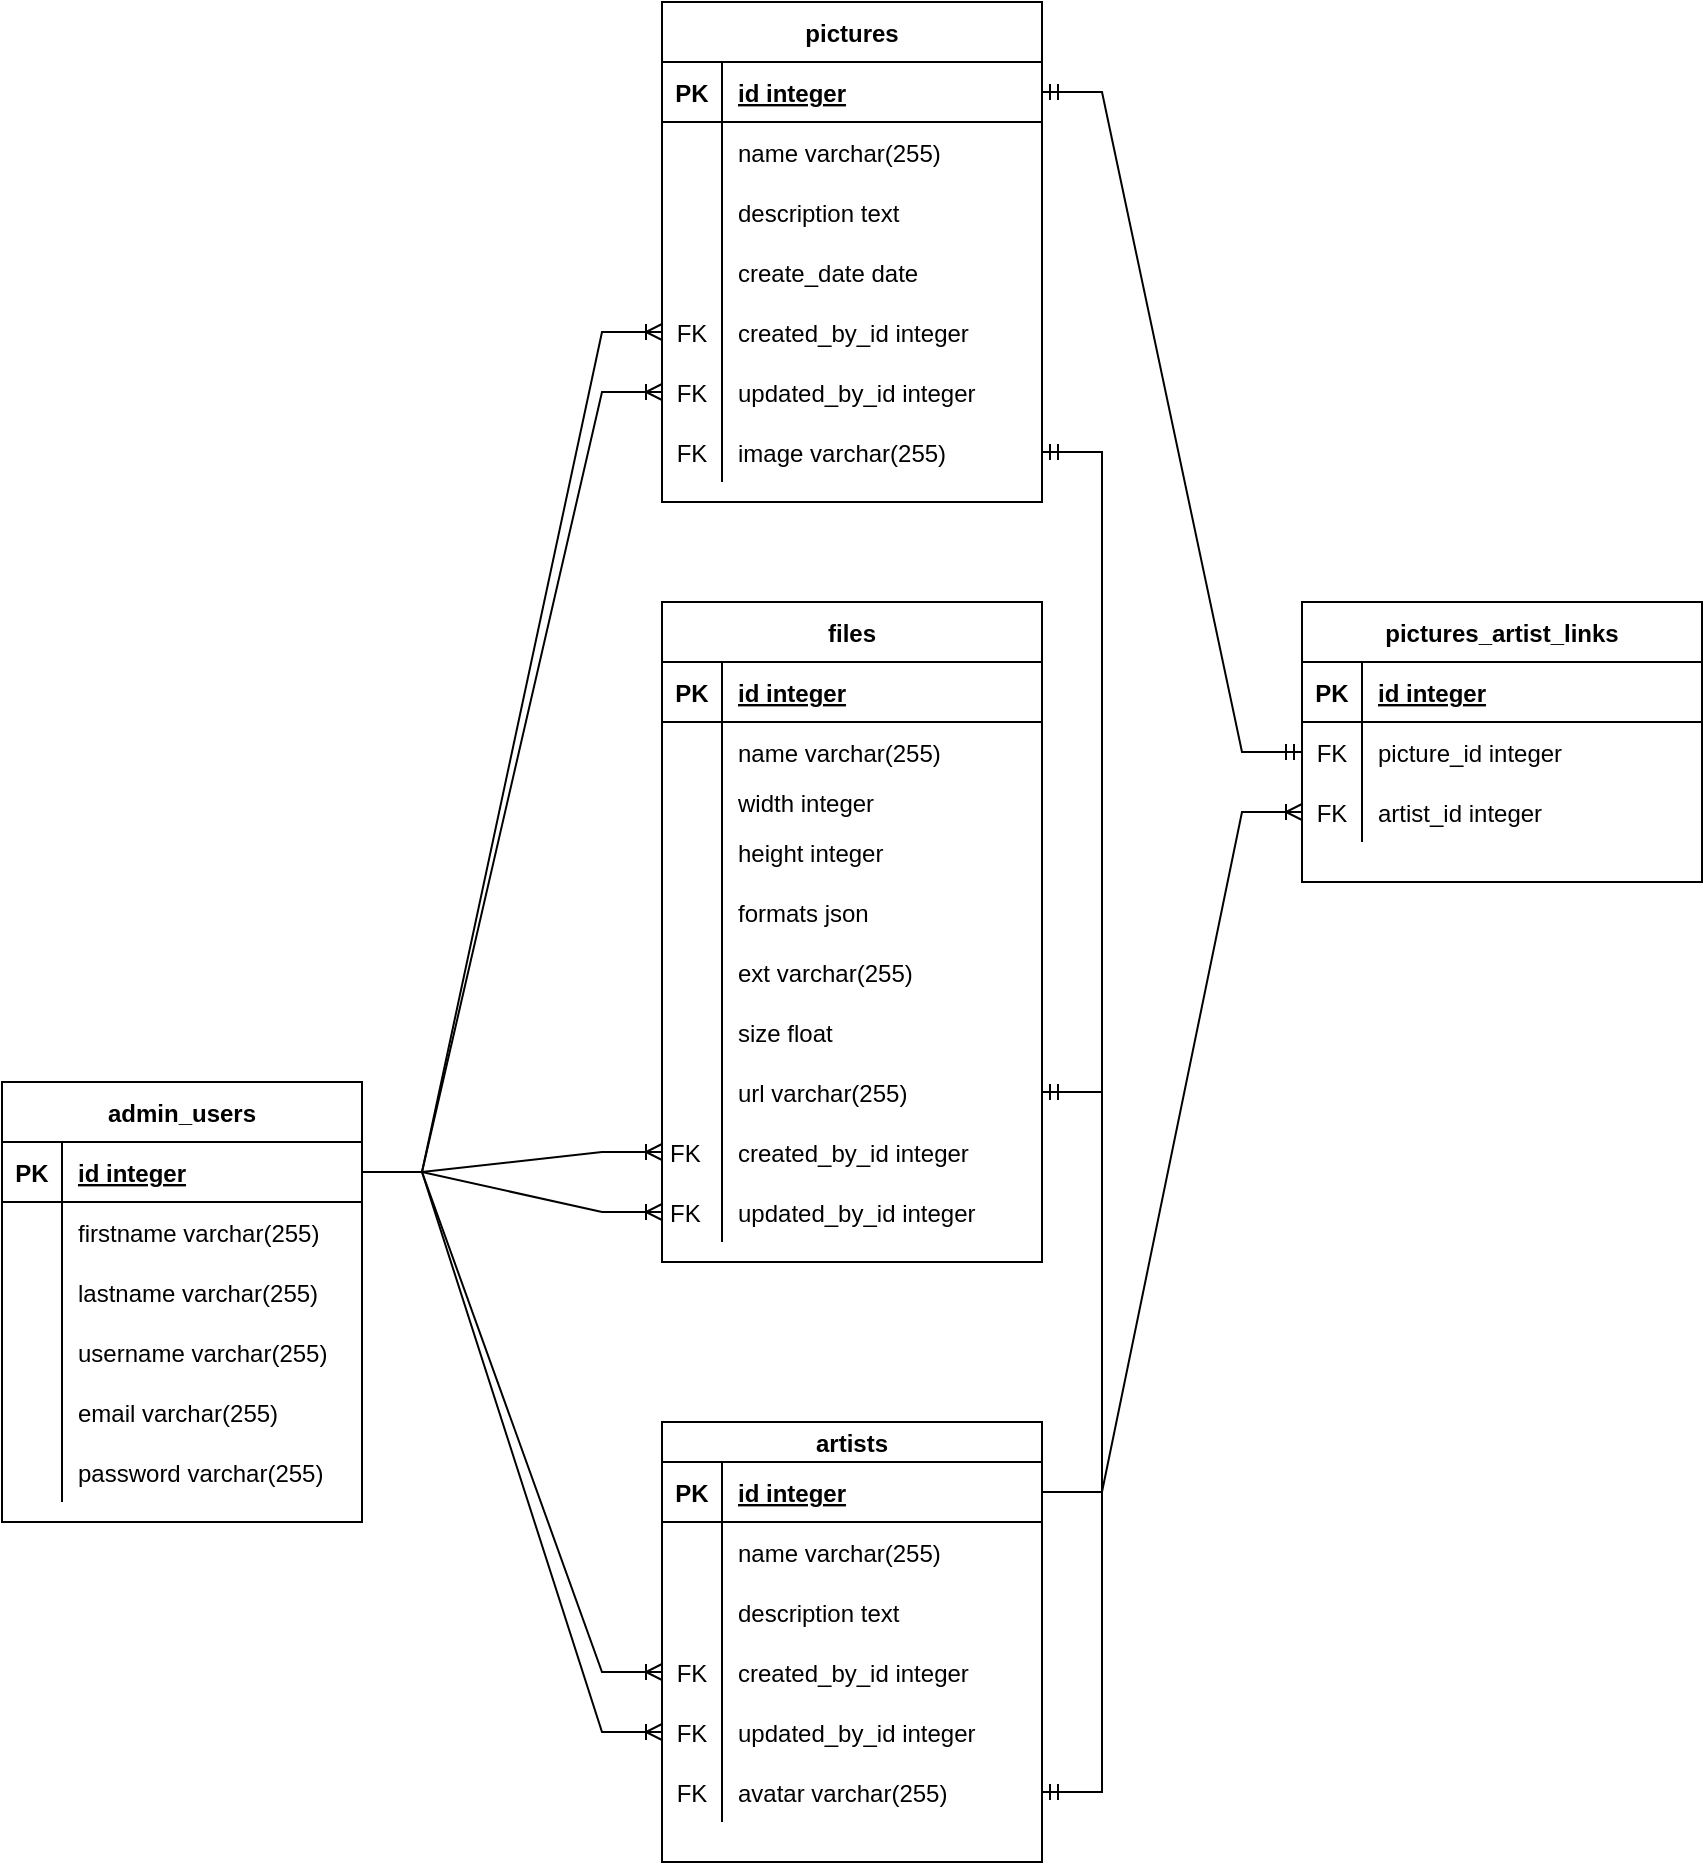 <mxfile version="20.8.3" type="device"><diagram id="R2lEEEUBdFMjLlhIrx00" name="Page-1"><mxGraphModel dx="1809" dy="1874" grid="1" gridSize="10" guides="1" tooltips="1" connect="1" arrows="1" fold="1" page="1" pageScale="1" pageWidth="850" pageHeight="1100" math="0" shadow="0" extFonts="Permanent Marker^https://fonts.googleapis.com/css?family=Permanent+Marker"><root><mxCell id="0"/><mxCell id="1" parent="0"/><mxCell id="C-vyLk0tnHw3VtMMgP7b-2" value="artists" style="shape=table;startSize=20;container=1;collapsible=1;childLayout=tableLayout;fixedRows=1;rowLines=0;fontStyle=1;align=center;resizeLast=1;" parent="1" vertex="1"><mxGeometry x="470" y="440" width="190" height="220" as="geometry"/></mxCell><mxCell id="C-vyLk0tnHw3VtMMgP7b-3" value="" style="shape=partialRectangle;collapsible=0;dropTarget=0;pointerEvents=0;fillColor=none;points=[[0,0.5],[1,0.5]];portConstraint=eastwest;top=0;left=0;right=0;bottom=1;" parent="C-vyLk0tnHw3VtMMgP7b-2" vertex="1"><mxGeometry y="20" width="190" height="30" as="geometry"/></mxCell><mxCell id="C-vyLk0tnHw3VtMMgP7b-4" value="PK" style="shape=partialRectangle;overflow=hidden;connectable=0;fillColor=none;top=0;left=0;bottom=0;right=0;fontStyle=1;" parent="C-vyLk0tnHw3VtMMgP7b-3" vertex="1"><mxGeometry width="30" height="30" as="geometry"><mxRectangle width="30" height="30" as="alternateBounds"/></mxGeometry></mxCell><mxCell id="C-vyLk0tnHw3VtMMgP7b-5" value="id integer" style="shape=partialRectangle;overflow=hidden;connectable=0;fillColor=none;top=0;left=0;bottom=0;right=0;align=left;spacingLeft=6;fontStyle=5;" parent="C-vyLk0tnHw3VtMMgP7b-3" vertex="1"><mxGeometry x="30" width="160" height="30" as="geometry"><mxRectangle width="160" height="30" as="alternateBounds"/></mxGeometry></mxCell><mxCell id="C-vyLk0tnHw3VtMMgP7b-6" value="" style="shape=partialRectangle;collapsible=0;dropTarget=0;pointerEvents=0;fillColor=none;points=[[0,0.5],[1,0.5]];portConstraint=eastwest;top=0;left=0;right=0;bottom=0;" parent="C-vyLk0tnHw3VtMMgP7b-2" vertex="1"><mxGeometry y="50" width="190" height="30" as="geometry"/></mxCell><mxCell id="C-vyLk0tnHw3VtMMgP7b-7" value="" style="shape=partialRectangle;overflow=hidden;connectable=0;fillColor=none;top=0;left=0;bottom=0;right=0;" parent="C-vyLk0tnHw3VtMMgP7b-6" vertex="1"><mxGeometry width="30" height="30" as="geometry"><mxRectangle width="30" height="30" as="alternateBounds"/></mxGeometry></mxCell><mxCell id="C-vyLk0tnHw3VtMMgP7b-8" value="name varchar(255)" style="shape=partialRectangle;overflow=hidden;connectable=0;fillColor=none;top=0;left=0;bottom=0;right=0;align=left;spacingLeft=6;" parent="C-vyLk0tnHw3VtMMgP7b-6" vertex="1"><mxGeometry x="30" width="160" height="30" as="geometry"><mxRectangle width="160" height="30" as="alternateBounds"/></mxGeometry></mxCell><mxCell id="C-vyLk0tnHw3VtMMgP7b-9" value="" style="shape=partialRectangle;collapsible=0;dropTarget=0;pointerEvents=0;fillColor=none;points=[[0,0.5],[1,0.5]];portConstraint=eastwest;top=0;left=0;right=0;bottom=0;" parent="C-vyLk0tnHw3VtMMgP7b-2" vertex="1"><mxGeometry y="80" width="190" height="30" as="geometry"/></mxCell><mxCell id="C-vyLk0tnHw3VtMMgP7b-10" value="" style="shape=partialRectangle;overflow=hidden;connectable=0;fillColor=none;top=0;left=0;bottom=0;right=0;" parent="C-vyLk0tnHw3VtMMgP7b-9" vertex="1"><mxGeometry width="30" height="30" as="geometry"><mxRectangle width="30" height="30" as="alternateBounds"/></mxGeometry></mxCell><mxCell id="C-vyLk0tnHw3VtMMgP7b-11" value="description text" style="shape=partialRectangle;overflow=hidden;connectable=0;fillColor=none;top=0;left=0;bottom=0;right=0;align=left;spacingLeft=6;" parent="C-vyLk0tnHw3VtMMgP7b-9" vertex="1"><mxGeometry x="30" width="160" height="30" as="geometry"><mxRectangle width="160" height="30" as="alternateBounds"/></mxGeometry></mxCell><mxCell id="ZcIMzE39GXhll32AkSRo-16" value="" style="shape=partialRectangle;collapsible=0;dropTarget=0;pointerEvents=0;fillColor=none;points=[[0,0.5],[1,0.5]];portConstraint=eastwest;top=0;left=0;right=0;bottom=0;" parent="C-vyLk0tnHw3VtMMgP7b-2" vertex="1"><mxGeometry y="110" width="190" height="30" as="geometry"/></mxCell><mxCell id="ZcIMzE39GXhll32AkSRo-17" value="FK" style="shape=partialRectangle;overflow=hidden;connectable=0;fillColor=none;top=0;left=0;bottom=0;right=0;" parent="ZcIMzE39GXhll32AkSRo-16" vertex="1"><mxGeometry width="30" height="30" as="geometry"><mxRectangle width="30" height="30" as="alternateBounds"/></mxGeometry></mxCell><mxCell id="ZcIMzE39GXhll32AkSRo-18" value="created_by_id integer" style="shape=partialRectangle;overflow=hidden;connectable=0;fillColor=none;top=0;left=0;bottom=0;right=0;align=left;spacingLeft=6;" parent="ZcIMzE39GXhll32AkSRo-16" vertex="1"><mxGeometry x="30" width="160" height="30" as="geometry"><mxRectangle width="160" height="30" as="alternateBounds"/></mxGeometry></mxCell><mxCell id="ZcIMzE39GXhll32AkSRo-19" value="" style="shape=partialRectangle;collapsible=0;dropTarget=0;pointerEvents=0;fillColor=none;points=[[0,0.5],[1,0.5]];portConstraint=eastwest;top=0;left=0;right=0;bottom=0;" parent="C-vyLk0tnHw3VtMMgP7b-2" vertex="1"><mxGeometry y="140" width="190" height="30" as="geometry"/></mxCell><mxCell id="ZcIMzE39GXhll32AkSRo-20" value="FK" style="shape=partialRectangle;overflow=hidden;connectable=0;fillColor=none;top=0;left=0;bottom=0;right=0;" parent="ZcIMzE39GXhll32AkSRo-19" vertex="1"><mxGeometry width="30" height="30" as="geometry"><mxRectangle width="30" height="30" as="alternateBounds"/></mxGeometry></mxCell><mxCell id="ZcIMzE39GXhll32AkSRo-21" value="updated_by_id integer" style="shape=partialRectangle;overflow=hidden;connectable=0;fillColor=none;top=0;left=0;bottom=0;right=0;align=left;spacingLeft=6;" parent="ZcIMzE39GXhll32AkSRo-19" vertex="1"><mxGeometry x="30" width="160" height="30" as="geometry"><mxRectangle width="160" height="30" as="alternateBounds"/></mxGeometry></mxCell><mxCell id="ZcIMzE39GXhll32AkSRo-115" value="" style="shape=partialRectangle;collapsible=0;dropTarget=0;pointerEvents=0;fillColor=none;points=[[0,0.5],[1,0.5]];portConstraint=eastwest;top=0;left=0;right=0;bottom=0;" parent="C-vyLk0tnHw3VtMMgP7b-2" vertex="1"><mxGeometry y="170" width="190" height="30" as="geometry"/></mxCell><mxCell id="ZcIMzE39GXhll32AkSRo-116" value="FK" style="shape=partialRectangle;overflow=hidden;connectable=0;fillColor=none;top=0;left=0;bottom=0;right=0;" parent="ZcIMzE39GXhll32AkSRo-115" vertex="1"><mxGeometry width="30" height="30" as="geometry"><mxRectangle width="30" height="30" as="alternateBounds"/></mxGeometry></mxCell><mxCell id="ZcIMzE39GXhll32AkSRo-117" value="avatar varchar(255)" style="shape=partialRectangle;overflow=hidden;connectable=0;fillColor=none;top=0;left=0;bottom=0;right=0;align=left;spacingLeft=6;" parent="ZcIMzE39GXhll32AkSRo-115" vertex="1"><mxGeometry x="30" width="160" height="30" as="geometry"><mxRectangle width="160" height="30" as="alternateBounds"/></mxGeometry></mxCell><mxCell id="C-vyLk0tnHw3VtMMgP7b-23" value="admin_users" style="shape=table;startSize=30;container=1;collapsible=1;childLayout=tableLayout;fixedRows=1;rowLines=0;fontStyle=1;align=center;resizeLast=1;" parent="1" vertex="1"><mxGeometry x="140" y="270" width="180" height="220" as="geometry"/></mxCell><mxCell id="C-vyLk0tnHw3VtMMgP7b-24" value="" style="shape=partialRectangle;collapsible=0;dropTarget=0;pointerEvents=0;fillColor=none;points=[[0,0.5],[1,0.5]];portConstraint=eastwest;top=0;left=0;right=0;bottom=1;" parent="C-vyLk0tnHw3VtMMgP7b-23" vertex="1"><mxGeometry y="30" width="180" height="30" as="geometry"/></mxCell><mxCell id="C-vyLk0tnHw3VtMMgP7b-25" value="PK" style="shape=partialRectangle;overflow=hidden;connectable=0;fillColor=none;top=0;left=0;bottom=0;right=0;fontStyle=1;" parent="C-vyLk0tnHw3VtMMgP7b-24" vertex="1"><mxGeometry width="30" height="30" as="geometry"><mxRectangle width="30" height="30" as="alternateBounds"/></mxGeometry></mxCell><mxCell id="C-vyLk0tnHw3VtMMgP7b-26" value="id integer" style="shape=partialRectangle;overflow=hidden;connectable=0;fillColor=none;top=0;left=0;bottom=0;right=0;align=left;spacingLeft=6;fontStyle=5;" parent="C-vyLk0tnHw3VtMMgP7b-24" vertex="1"><mxGeometry x="30" width="150" height="30" as="geometry"><mxRectangle width="150" height="30" as="alternateBounds"/></mxGeometry></mxCell><mxCell id="C-vyLk0tnHw3VtMMgP7b-27" value="" style="shape=partialRectangle;collapsible=0;dropTarget=0;pointerEvents=0;fillColor=none;points=[[0,0.5],[1,0.5]];portConstraint=eastwest;top=0;left=0;right=0;bottom=0;" parent="C-vyLk0tnHw3VtMMgP7b-23" vertex="1"><mxGeometry y="60" width="180" height="30" as="geometry"/></mxCell><mxCell id="C-vyLk0tnHw3VtMMgP7b-28" value="" style="shape=partialRectangle;overflow=hidden;connectable=0;fillColor=none;top=0;left=0;bottom=0;right=0;" parent="C-vyLk0tnHw3VtMMgP7b-27" vertex="1"><mxGeometry width="30" height="30" as="geometry"><mxRectangle width="30" height="30" as="alternateBounds"/></mxGeometry></mxCell><mxCell id="C-vyLk0tnHw3VtMMgP7b-29" value="firstname varchar(255)" style="shape=partialRectangle;overflow=hidden;connectable=0;fillColor=none;top=0;left=0;bottom=0;right=0;align=left;spacingLeft=6;" parent="C-vyLk0tnHw3VtMMgP7b-27" vertex="1"><mxGeometry x="30" width="150" height="30" as="geometry"><mxRectangle width="150" height="30" as="alternateBounds"/></mxGeometry></mxCell><mxCell id="ZcIMzE39GXhll32AkSRo-1" value="" style="shape=partialRectangle;collapsible=0;dropTarget=0;pointerEvents=0;fillColor=none;points=[[0,0.5],[1,0.5]];portConstraint=eastwest;top=0;left=0;right=0;bottom=0;" parent="C-vyLk0tnHw3VtMMgP7b-23" vertex="1"><mxGeometry y="90" width="180" height="30" as="geometry"/></mxCell><mxCell id="ZcIMzE39GXhll32AkSRo-2" value="" style="shape=partialRectangle;overflow=hidden;connectable=0;fillColor=none;top=0;left=0;bottom=0;right=0;" parent="ZcIMzE39GXhll32AkSRo-1" vertex="1"><mxGeometry width="30" height="30" as="geometry"><mxRectangle width="30" height="30" as="alternateBounds"/></mxGeometry></mxCell><mxCell id="ZcIMzE39GXhll32AkSRo-3" value="lastname varchar(255)" style="shape=partialRectangle;overflow=hidden;connectable=0;fillColor=none;top=0;left=0;bottom=0;right=0;align=left;spacingLeft=6;" parent="ZcIMzE39GXhll32AkSRo-1" vertex="1"><mxGeometry x="30" width="150" height="30" as="geometry"><mxRectangle width="150" height="30" as="alternateBounds"/></mxGeometry></mxCell><mxCell id="ZcIMzE39GXhll32AkSRo-4" value="" style="shape=partialRectangle;collapsible=0;dropTarget=0;pointerEvents=0;fillColor=none;points=[[0,0.5],[1,0.5]];portConstraint=eastwest;top=0;left=0;right=0;bottom=0;" parent="C-vyLk0tnHw3VtMMgP7b-23" vertex="1"><mxGeometry y="120" width="180" height="30" as="geometry"/></mxCell><mxCell id="ZcIMzE39GXhll32AkSRo-5" value="" style="shape=partialRectangle;overflow=hidden;connectable=0;fillColor=none;top=0;left=0;bottom=0;right=0;" parent="ZcIMzE39GXhll32AkSRo-4" vertex="1"><mxGeometry width="30" height="30" as="geometry"><mxRectangle width="30" height="30" as="alternateBounds"/></mxGeometry></mxCell><mxCell id="ZcIMzE39GXhll32AkSRo-6" value="username varchar(255)" style="shape=partialRectangle;overflow=hidden;connectable=0;fillColor=none;top=0;left=0;bottom=0;right=0;align=left;spacingLeft=6;" parent="ZcIMzE39GXhll32AkSRo-4" vertex="1"><mxGeometry x="30" width="150" height="30" as="geometry"><mxRectangle width="150" height="30" as="alternateBounds"/></mxGeometry></mxCell><mxCell id="ZcIMzE39GXhll32AkSRo-7" value="" style="shape=partialRectangle;collapsible=0;dropTarget=0;pointerEvents=0;fillColor=none;points=[[0,0.5],[1,0.5]];portConstraint=eastwest;top=0;left=0;right=0;bottom=0;" parent="C-vyLk0tnHw3VtMMgP7b-23" vertex="1"><mxGeometry y="150" width="180" height="30" as="geometry"/></mxCell><mxCell id="ZcIMzE39GXhll32AkSRo-8" value="" style="shape=partialRectangle;overflow=hidden;connectable=0;fillColor=none;top=0;left=0;bottom=0;right=0;" parent="ZcIMzE39GXhll32AkSRo-7" vertex="1"><mxGeometry width="30" height="30" as="geometry"><mxRectangle width="30" height="30" as="alternateBounds"/></mxGeometry></mxCell><mxCell id="ZcIMzE39GXhll32AkSRo-9" value="email varchar(255)" style="shape=partialRectangle;overflow=hidden;connectable=0;fillColor=none;top=0;left=0;bottom=0;right=0;align=left;spacingLeft=6;" parent="ZcIMzE39GXhll32AkSRo-7" vertex="1"><mxGeometry x="30" width="150" height="30" as="geometry"><mxRectangle width="150" height="30" as="alternateBounds"/></mxGeometry></mxCell><mxCell id="ZcIMzE39GXhll32AkSRo-10" value="" style="shape=partialRectangle;collapsible=0;dropTarget=0;pointerEvents=0;fillColor=none;points=[[0,0.5],[1,0.5]];portConstraint=eastwest;top=0;left=0;right=0;bottom=0;" parent="C-vyLk0tnHw3VtMMgP7b-23" vertex="1"><mxGeometry y="180" width="180" height="30" as="geometry"/></mxCell><mxCell id="ZcIMzE39GXhll32AkSRo-11" value="" style="shape=partialRectangle;overflow=hidden;connectable=0;fillColor=none;top=0;left=0;bottom=0;right=0;" parent="ZcIMzE39GXhll32AkSRo-10" vertex="1"><mxGeometry width="30" height="30" as="geometry"><mxRectangle width="30" height="30" as="alternateBounds"/></mxGeometry></mxCell><mxCell id="ZcIMzE39GXhll32AkSRo-12" value="password varchar(255)" style="shape=partialRectangle;overflow=hidden;connectable=0;fillColor=none;top=0;left=0;bottom=0;right=0;align=left;spacingLeft=6;" parent="ZcIMzE39GXhll32AkSRo-10" vertex="1"><mxGeometry x="30" width="150" height="30" as="geometry"><mxRectangle width="150" height="30" as="alternateBounds"/></mxGeometry></mxCell><mxCell id="ZcIMzE39GXhll32AkSRo-22" value="pictures" style="shape=table;startSize=30;container=1;collapsible=1;childLayout=tableLayout;fixedRows=1;rowLines=0;fontStyle=1;align=center;resizeLast=1;" parent="1" vertex="1"><mxGeometry x="470" y="-270" width="190" height="250" as="geometry"/></mxCell><mxCell id="ZcIMzE39GXhll32AkSRo-23" value="" style="shape=partialRectangle;collapsible=0;dropTarget=0;pointerEvents=0;fillColor=none;points=[[0,0.5],[1,0.5]];portConstraint=eastwest;top=0;left=0;right=0;bottom=1;" parent="ZcIMzE39GXhll32AkSRo-22" vertex="1"><mxGeometry y="30" width="190" height="30" as="geometry"/></mxCell><mxCell id="ZcIMzE39GXhll32AkSRo-24" value="PK" style="shape=partialRectangle;overflow=hidden;connectable=0;fillColor=none;top=0;left=0;bottom=0;right=0;fontStyle=1;" parent="ZcIMzE39GXhll32AkSRo-23" vertex="1"><mxGeometry width="30" height="30" as="geometry"><mxRectangle width="30" height="30" as="alternateBounds"/></mxGeometry></mxCell><mxCell id="ZcIMzE39GXhll32AkSRo-25" value="id integer" style="shape=partialRectangle;overflow=hidden;connectable=0;fillColor=none;top=0;left=0;bottom=0;right=0;align=left;spacingLeft=6;fontStyle=5;" parent="ZcIMzE39GXhll32AkSRo-23" vertex="1"><mxGeometry x="30" width="160" height="30" as="geometry"><mxRectangle width="160" height="30" as="alternateBounds"/></mxGeometry></mxCell><mxCell id="ZcIMzE39GXhll32AkSRo-26" value="" style="shape=partialRectangle;collapsible=0;dropTarget=0;pointerEvents=0;fillColor=none;points=[[0,0.5],[1,0.5]];portConstraint=eastwest;top=0;left=0;right=0;bottom=0;" parent="ZcIMzE39GXhll32AkSRo-22" vertex="1"><mxGeometry y="60" width="190" height="30" as="geometry"/></mxCell><mxCell id="ZcIMzE39GXhll32AkSRo-27" value="" style="shape=partialRectangle;overflow=hidden;connectable=0;fillColor=none;top=0;left=0;bottom=0;right=0;" parent="ZcIMzE39GXhll32AkSRo-26" vertex="1"><mxGeometry width="30" height="30" as="geometry"><mxRectangle width="30" height="30" as="alternateBounds"/></mxGeometry></mxCell><mxCell id="ZcIMzE39GXhll32AkSRo-28" value="name varchar(255)" style="shape=partialRectangle;overflow=hidden;connectable=0;fillColor=none;top=0;left=0;bottom=0;right=0;align=left;spacingLeft=6;" parent="ZcIMzE39GXhll32AkSRo-26" vertex="1"><mxGeometry x="30" width="160" height="30" as="geometry"><mxRectangle width="160" height="30" as="alternateBounds"/></mxGeometry></mxCell><mxCell id="ZcIMzE39GXhll32AkSRo-29" value="" style="shape=partialRectangle;collapsible=0;dropTarget=0;pointerEvents=0;fillColor=none;points=[[0,0.5],[1,0.5]];portConstraint=eastwest;top=0;left=0;right=0;bottom=0;" parent="ZcIMzE39GXhll32AkSRo-22" vertex="1"><mxGeometry y="90" width="190" height="30" as="geometry"/></mxCell><mxCell id="ZcIMzE39GXhll32AkSRo-30" value="" style="shape=partialRectangle;overflow=hidden;connectable=0;fillColor=none;top=0;left=0;bottom=0;right=0;" parent="ZcIMzE39GXhll32AkSRo-29" vertex="1"><mxGeometry width="30" height="30" as="geometry"><mxRectangle width="30" height="30" as="alternateBounds"/></mxGeometry></mxCell><mxCell id="ZcIMzE39GXhll32AkSRo-31" value="description text" style="shape=partialRectangle;overflow=hidden;connectable=0;fillColor=none;top=0;left=0;bottom=0;right=0;align=left;spacingLeft=6;" parent="ZcIMzE39GXhll32AkSRo-29" vertex="1"><mxGeometry x="30" width="160" height="30" as="geometry"><mxRectangle width="160" height="30" as="alternateBounds"/></mxGeometry></mxCell><mxCell id="ZcIMzE39GXhll32AkSRo-32" value="" style="shape=partialRectangle;collapsible=0;dropTarget=0;pointerEvents=0;fillColor=none;points=[[0,0.5],[1,0.5]];portConstraint=eastwest;top=0;left=0;right=0;bottom=0;" parent="ZcIMzE39GXhll32AkSRo-22" vertex="1"><mxGeometry y="120" width="190" height="30" as="geometry"/></mxCell><mxCell id="ZcIMzE39GXhll32AkSRo-33" value="" style="shape=partialRectangle;overflow=hidden;connectable=0;fillColor=none;top=0;left=0;bottom=0;right=0;" parent="ZcIMzE39GXhll32AkSRo-32" vertex="1"><mxGeometry width="30" height="30" as="geometry"><mxRectangle width="30" height="30" as="alternateBounds"/></mxGeometry></mxCell><mxCell id="ZcIMzE39GXhll32AkSRo-34" value="create_date date" style="shape=partialRectangle;overflow=hidden;connectable=0;fillColor=none;top=0;left=0;bottom=0;right=0;align=left;spacingLeft=6;" parent="ZcIMzE39GXhll32AkSRo-32" vertex="1"><mxGeometry x="30" width="160" height="30" as="geometry"><mxRectangle width="160" height="30" as="alternateBounds"/></mxGeometry></mxCell><mxCell id="ZcIMzE39GXhll32AkSRo-38" value="" style="shape=partialRectangle;collapsible=0;dropTarget=0;pointerEvents=0;fillColor=none;points=[[0,0.5],[1,0.5]];portConstraint=eastwest;top=0;left=0;right=0;bottom=0;" parent="ZcIMzE39GXhll32AkSRo-22" vertex="1"><mxGeometry y="150" width="190" height="30" as="geometry"/></mxCell><mxCell id="ZcIMzE39GXhll32AkSRo-39" value="FK" style="shape=partialRectangle;overflow=hidden;connectable=0;fillColor=none;top=0;left=0;bottom=0;right=0;" parent="ZcIMzE39GXhll32AkSRo-38" vertex="1"><mxGeometry width="30" height="30" as="geometry"><mxRectangle width="30" height="30" as="alternateBounds"/></mxGeometry></mxCell><mxCell id="ZcIMzE39GXhll32AkSRo-40" value="created_by_id integer" style="shape=partialRectangle;overflow=hidden;connectable=0;fillColor=none;top=0;left=0;bottom=0;right=0;align=left;spacingLeft=6;" parent="ZcIMzE39GXhll32AkSRo-38" vertex="1"><mxGeometry x="30" width="160" height="30" as="geometry"><mxRectangle width="160" height="30" as="alternateBounds"/></mxGeometry></mxCell><mxCell id="ZcIMzE39GXhll32AkSRo-35" value="" style="shape=partialRectangle;collapsible=0;dropTarget=0;pointerEvents=0;fillColor=none;points=[[0,0.5],[1,0.5]];portConstraint=eastwest;top=0;left=0;right=0;bottom=0;" parent="ZcIMzE39GXhll32AkSRo-22" vertex="1"><mxGeometry y="180" width="190" height="30" as="geometry"/></mxCell><mxCell id="ZcIMzE39GXhll32AkSRo-36" value="FK" style="shape=partialRectangle;overflow=hidden;connectable=0;fillColor=none;top=0;left=0;bottom=0;right=0;" parent="ZcIMzE39GXhll32AkSRo-35" vertex="1"><mxGeometry width="30" height="30" as="geometry"><mxRectangle width="30" height="30" as="alternateBounds"/></mxGeometry></mxCell><mxCell id="ZcIMzE39GXhll32AkSRo-37" value="updated_by_id integer" style="shape=partialRectangle;overflow=hidden;connectable=0;fillColor=none;top=0;left=0;bottom=0;right=0;align=left;spacingLeft=6;" parent="ZcIMzE39GXhll32AkSRo-35" vertex="1"><mxGeometry x="30" width="160" height="30" as="geometry"><mxRectangle width="160" height="30" as="alternateBounds"/></mxGeometry></mxCell><mxCell id="ZcIMzE39GXhll32AkSRo-118" value="" style="shape=partialRectangle;collapsible=0;dropTarget=0;pointerEvents=0;fillColor=none;points=[[0,0.5],[1,0.5]];portConstraint=eastwest;top=0;left=0;right=0;bottom=0;" parent="ZcIMzE39GXhll32AkSRo-22" vertex="1"><mxGeometry y="210" width="190" height="30" as="geometry"/></mxCell><mxCell id="ZcIMzE39GXhll32AkSRo-119" value="FK" style="shape=partialRectangle;overflow=hidden;connectable=0;fillColor=none;top=0;left=0;bottom=0;right=0;" parent="ZcIMzE39GXhll32AkSRo-118" vertex="1"><mxGeometry width="30" height="30" as="geometry"><mxRectangle width="30" height="30" as="alternateBounds"/></mxGeometry></mxCell><mxCell id="ZcIMzE39GXhll32AkSRo-120" value="image varchar(255)" style="shape=partialRectangle;overflow=hidden;connectable=0;fillColor=none;top=0;left=0;bottom=0;right=0;align=left;spacingLeft=6;" parent="ZcIMzE39GXhll32AkSRo-118" vertex="1"><mxGeometry x="30" width="160" height="30" as="geometry"><mxRectangle width="160" height="30" as="alternateBounds"/></mxGeometry></mxCell><mxCell id="ZcIMzE39GXhll32AkSRo-41" value="pictures_artist_links" style="shape=table;startSize=30;container=1;collapsible=1;childLayout=tableLayout;fixedRows=1;rowLines=0;fontStyle=1;align=center;resizeLast=1;" parent="1" vertex="1"><mxGeometry x="790" y="30" width="200" height="140" as="geometry"/></mxCell><mxCell id="ZcIMzE39GXhll32AkSRo-42" value="" style="shape=partialRectangle;collapsible=0;dropTarget=0;pointerEvents=0;fillColor=none;points=[[0,0.5],[1,0.5]];portConstraint=eastwest;top=0;left=0;right=0;bottom=1;" parent="ZcIMzE39GXhll32AkSRo-41" vertex="1"><mxGeometry y="30" width="200" height="30" as="geometry"/></mxCell><mxCell id="ZcIMzE39GXhll32AkSRo-43" value="PK" style="shape=partialRectangle;overflow=hidden;connectable=0;fillColor=none;top=0;left=0;bottom=0;right=0;fontStyle=1;" parent="ZcIMzE39GXhll32AkSRo-42" vertex="1"><mxGeometry width="30" height="30" as="geometry"><mxRectangle width="30" height="30" as="alternateBounds"/></mxGeometry></mxCell><mxCell id="ZcIMzE39GXhll32AkSRo-44" value="id integer" style="shape=partialRectangle;overflow=hidden;connectable=0;fillColor=none;top=0;left=0;bottom=0;right=0;align=left;spacingLeft=6;fontStyle=5;" parent="ZcIMzE39GXhll32AkSRo-42" vertex="1"><mxGeometry x="30" width="170" height="30" as="geometry"><mxRectangle width="170" height="30" as="alternateBounds"/></mxGeometry></mxCell><mxCell id="ZcIMzE39GXhll32AkSRo-45" value="" style="shape=partialRectangle;collapsible=0;dropTarget=0;pointerEvents=0;fillColor=none;points=[[0,0.5],[1,0.5]];portConstraint=eastwest;top=0;left=0;right=0;bottom=0;" parent="ZcIMzE39GXhll32AkSRo-41" vertex="1"><mxGeometry y="60" width="200" height="30" as="geometry"/></mxCell><mxCell id="ZcIMzE39GXhll32AkSRo-46" value="FK" style="shape=partialRectangle;overflow=hidden;connectable=0;fillColor=none;top=0;left=0;bottom=0;right=0;" parent="ZcIMzE39GXhll32AkSRo-45" vertex="1"><mxGeometry width="30" height="30" as="geometry"><mxRectangle width="30" height="30" as="alternateBounds"/></mxGeometry></mxCell><mxCell id="ZcIMzE39GXhll32AkSRo-47" value="picture_id integer" style="shape=partialRectangle;overflow=hidden;connectable=0;fillColor=none;top=0;left=0;bottom=0;right=0;align=left;spacingLeft=6;" parent="ZcIMzE39GXhll32AkSRo-45" vertex="1"><mxGeometry x="30" width="170" height="30" as="geometry"><mxRectangle width="170" height="30" as="alternateBounds"/></mxGeometry></mxCell><mxCell id="ZcIMzE39GXhll32AkSRo-48" value="" style="shape=partialRectangle;collapsible=0;dropTarget=0;pointerEvents=0;fillColor=none;points=[[0,0.5],[1,0.5]];portConstraint=eastwest;top=0;left=0;right=0;bottom=0;" parent="ZcIMzE39GXhll32AkSRo-41" vertex="1"><mxGeometry y="90" width="200" height="30" as="geometry"/></mxCell><mxCell id="ZcIMzE39GXhll32AkSRo-49" value="FK" style="shape=partialRectangle;overflow=hidden;connectable=0;fillColor=none;top=0;left=0;bottom=0;right=0;" parent="ZcIMzE39GXhll32AkSRo-48" vertex="1"><mxGeometry width="30" height="30" as="geometry"><mxRectangle width="30" height="30" as="alternateBounds"/></mxGeometry></mxCell><mxCell id="ZcIMzE39GXhll32AkSRo-50" value="artist_id integer" style="shape=partialRectangle;overflow=hidden;connectable=0;fillColor=none;top=0;left=0;bottom=0;right=0;align=left;spacingLeft=6;" parent="ZcIMzE39GXhll32AkSRo-48" vertex="1"><mxGeometry x="30" width="170" height="30" as="geometry"><mxRectangle width="170" height="30" as="alternateBounds"/></mxGeometry></mxCell><mxCell id="ZcIMzE39GXhll32AkSRo-64" value="" style="edgeStyle=entityRelationEdgeStyle;fontSize=12;html=1;endArrow=ERmandOne;startArrow=ERmandOne;rounded=0;entryX=0;entryY=0.5;entryDx=0;entryDy=0;exitX=1;exitY=0.5;exitDx=0;exitDy=0;" parent="1" source="ZcIMzE39GXhll32AkSRo-23" target="ZcIMzE39GXhll32AkSRo-45" edge="1"><mxGeometry width="100" height="100" relative="1" as="geometry"><mxPoint x="720" y="460" as="sourcePoint"/><mxPoint x="820" y="360" as="targetPoint"/></mxGeometry></mxCell><mxCell id="ZcIMzE39GXhll32AkSRo-72" value="files" style="shape=table;startSize=30;container=1;collapsible=1;childLayout=tableLayout;fixedRows=1;rowLines=0;fontStyle=1;align=center;resizeLast=1;" parent="1" vertex="1"><mxGeometry x="470" y="30" width="190" height="330" as="geometry"/></mxCell><mxCell id="ZcIMzE39GXhll32AkSRo-73" value="" style="shape=partialRectangle;collapsible=0;dropTarget=0;pointerEvents=0;fillColor=none;points=[[0,0.5],[1,0.5]];portConstraint=eastwest;top=0;left=0;right=0;bottom=1;" parent="ZcIMzE39GXhll32AkSRo-72" vertex="1"><mxGeometry y="30" width="190" height="30" as="geometry"/></mxCell><mxCell id="ZcIMzE39GXhll32AkSRo-74" value="PK" style="shape=partialRectangle;overflow=hidden;connectable=0;fillColor=none;top=0;left=0;bottom=0;right=0;fontStyle=1;" parent="ZcIMzE39GXhll32AkSRo-73" vertex="1"><mxGeometry width="30" height="30" as="geometry"><mxRectangle width="30" height="30" as="alternateBounds"/></mxGeometry></mxCell><mxCell id="ZcIMzE39GXhll32AkSRo-75" value="id integer" style="shape=partialRectangle;overflow=hidden;connectable=0;fillColor=none;top=0;left=0;bottom=0;right=0;align=left;spacingLeft=6;fontStyle=5;" parent="ZcIMzE39GXhll32AkSRo-73" vertex="1"><mxGeometry x="30" width="160" height="30" as="geometry"><mxRectangle width="160" height="30" as="alternateBounds"/></mxGeometry></mxCell><mxCell id="ZcIMzE39GXhll32AkSRo-76" value="" style="shape=partialRectangle;collapsible=0;dropTarget=0;pointerEvents=0;fillColor=none;points=[[0,0.5],[1,0.5]];portConstraint=eastwest;top=0;left=0;right=0;bottom=0;" parent="ZcIMzE39GXhll32AkSRo-72" vertex="1"><mxGeometry y="60" width="190" height="30" as="geometry"/></mxCell><mxCell id="ZcIMzE39GXhll32AkSRo-77" value="" style="shape=partialRectangle;overflow=hidden;connectable=0;fillColor=none;top=0;left=0;bottom=0;right=0;" parent="ZcIMzE39GXhll32AkSRo-76" vertex="1"><mxGeometry width="30" height="30" as="geometry"><mxRectangle width="30" height="30" as="alternateBounds"/></mxGeometry></mxCell><mxCell id="ZcIMzE39GXhll32AkSRo-78" value="name varchar(255)" style="shape=partialRectangle;overflow=hidden;connectable=0;fillColor=none;top=0;left=0;bottom=0;right=0;align=left;spacingLeft=6;" parent="ZcIMzE39GXhll32AkSRo-76" vertex="1"><mxGeometry x="30" width="160" height="30" as="geometry"><mxRectangle width="160" height="30" as="alternateBounds"/></mxGeometry></mxCell><mxCell id="ZcIMzE39GXhll32AkSRo-79" value="" style="shape=partialRectangle;collapsible=0;dropTarget=0;pointerEvents=0;fillColor=none;points=[[0,0.5],[1,0.5]];portConstraint=eastwest;top=0;left=0;right=0;bottom=0;" parent="ZcIMzE39GXhll32AkSRo-72" vertex="1"><mxGeometry y="90" width="190" height="20" as="geometry"/></mxCell><mxCell id="ZcIMzE39GXhll32AkSRo-80" value="" style="shape=partialRectangle;overflow=hidden;connectable=0;fillColor=none;top=0;left=0;bottom=0;right=0;" parent="ZcIMzE39GXhll32AkSRo-79" vertex="1"><mxGeometry width="30" height="20" as="geometry"><mxRectangle width="30" height="20" as="alternateBounds"/></mxGeometry></mxCell><mxCell id="ZcIMzE39GXhll32AkSRo-81" value="width integer" style="shape=partialRectangle;overflow=hidden;connectable=0;fillColor=none;top=0;left=0;bottom=0;right=0;align=left;spacingLeft=6;" parent="ZcIMzE39GXhll32AkSRo-79" vertex="1"><mxGeometry x="30" width="160" height="20" as="geometry"><mxRectangle width="160" height="20" as="alternateBounds"/></mxGeometry></mxCell><mxCell id="ZcIMzE39GXhll32AkSRo-82" value="" style="shape=partialRectangle;collapsible=0;dropTarget=0;pointerEvents=0;fillColor=none;points=[[0,0.5],[1,0.5]];portConstraint=eastwest;top=0;left=0;right=0;bottom=0;" parent="ZcIMzE39GXhll32AkSRo-72" vertex="1"><mxGeometry y="110" width="190" height="30" as="geometry"/></mxCell><mxCell id="ZcIMzE39GXhll32AkSRo-83" value="" style="shape=partialRectangle;overflow=hidden;connectable=0;fillColor=none;top=0;left=0;bottom=0;right=0;" parent="ZcIMzE39GXhll32AkSRo-82" vertex="1"><mxGeometry width="30" height="30" as="geometry"><mxRectangle width="30" height="30" as="alternateBounds"/></mxGeometry></mxCell><mxCell id="ZcIMzE39GXhll32AkSRo-84" value="height integer" style="shape=partialRectangle;overflow=hidden;connectable=0;fillColor=none;top=0;left=0;bottom=0;right=0;align=left;spacingLeft=6;" parent="ZcIMzE39GXhll32AkSRo-82" vertex="1"><mxGeometry x="30" width="160" height="30" as="geometry"><mxRectangle width="160" height="30" as="alternateBounds"/></mxGeometry></mxCell><mxCell id="ZcIMzE39GXhll32AkSRo-85" value="" style="shape=partialRectangle;collapsible=0;dropTarget=0;pointerEvents=0;fillColor=none;points=[[0,0.5],[1,0.5]];portConstraint=eastwest;top=0;left=0;right=0;bottom=0;" parent="ZcIMzE39GXhll32AkSRo-72" vertex="1"><mxGeometry y="140" width="190" height="30" as="geometry"/></mxCell><mxCell id="ZcIMzE39GXhll32AkSRo-86" value="" style="shape=partialRectangle;overflow=hidden;connectable=0;fillColor=none;top=0;left=0;bottom=0;right=0;" parent="ZcIMzE39GXhll32AkSRo-85" vertex="1"><mxGeometry width="30" height="30" as="geometry"><mxRectangle width="30" height="30" as="alternateBounds"/></mxGeometry></mxCell><mxCell id="ZcIMzE39GXhll32AkSRo-87" value="formats json" style="shape=partialRectangle;overflow=hidden;connectable=0;fillColor=none;top=0;left=0;bottom=0;right=0;align=left;spacingLeft=6;" parent="ZcIMzE39GXhll32AkSRo-85" vertex="1"><mxGeometry x="30" width="160" height="30" as="geometry"><mxRectangle width="160" height="30" as="alternateBounds"/></mxGeometry></mxCell><mxCell id="ZcIMzE39GXhll32AkSRo-88" value="" style="shape=partialRectangle;collapsible=0;dropTarget=0;pointerEvents=0;fillColor=none;points=[[0,0.5],[1,0.5]];portConstraint=eastwest;top=0;left=0;right=0;bottom=0;" parent="ZcIMzE39GXhll32AkSRo-72" vertex="1"><mxGeometry y="170" width="190" height="30" as="geometry"/></mxCell><mxCell id="ZcIMzE39GXhll32AkSRo-89" value="" style="shape=partialRectangle;overflow=hidden;connectable=0;fillColor=none;top=0;left=0;bottom=0;right=0;" parent="ZcIMzE39GXhll32AkSRo-88" vertex="1"><mxGeometry width="30" height="30" as="geometry"><mxRectangle width="30" height="30" as="alternateBounds"/></mxGeometry></mxCell><mxCell id="ZcIMzE39GXhll32AkSRo-90" value="ext varchar(255)" style="shape=partialRectangle;overflow=hidden;connectable=0;fillColor=none;top=0;left=0;bottom=0;right=0;align=left;spacingLeft=6;" parent="ZcIMzE39GXhll32AkSRo-88" vertex="1"><mxGeometry x="30" width="160" height="30" as="geometry"><mxRectangle width="160" height="30" as="alternateBounds"/></mxGeometry></mxCell><mxCell id="ZcIMzE39GXhll32AkSRo-91" value="" style="shape=partialRectangle;collapsible=0;dropTarget=0;pointerEvents=0;fillColor=none;points=[[0,0.5],[1,0.5]];portConstraint=eastwest;top=0;left=0;right=0;bottom=0;" parent="ZcIMzE39GXhll32AkSRo-72" vertex="1"><mxGeometry y="200" width="190" height="30" as="geometry"/></mxCell><mxCell id="ZcIMzE39GXhll32AkSRo-92" value="" style="shape=partialRectangle;overflow=hidden;connectable=0;fillColor=none;top=0;left=0;bottom=0;right=0;" parent="ZcIMzE39GXhll32AkSRo-91" vertex="1"><mxGeometry width="30" height="30" as="geometry"><mxRectangle width="30" height="30" as="alternateBounds"/></mxGeometry></mxCell><mxCell id="ZcIMzE39GXhll32AkSRo-93" value="size float" style="shape=partialRectangle;overflow=hidden;connectable=0;fillColor=none;top=0;left=0;bottom=0;right=0;align=left;spacingLeft=6;" parent="ZcIMzE39GXhll32AkSRo-91" vertex="1"><mxGeometry x="30" width="160" height="30" as="geometry"><mxRectangle width="160" height="30" as="alternateBounds"/></mxGeometry></mxCell><mxCell id="ZcIMzE39GXhll32AkSRo-94" value="" style="shape=partialRectangle;collapsible=0;dropTarget=0;pointerEvents=0;fillColor=none;points=[[0,0.5],[1,0.5]];portConstraint=eastwest;top=0;left=0;right=0;bottom=0;" parent="ZcIMzE39GXhll32AkSRo-72" vertex="1"><mxGeometry y="230" width="190" height="30" as="geometry"/></mxCell><mxCell id="ZcIMzE39GXhll32AkSRo-95" value="" style="shape=partialRectangle;overflow=hidden;connectable=0;fillColor=none;top=0;left=0;bottom=0;right=0;" parent="ZcIMzE39GXhll32AkSRo-94" vertex="1"><mxGeometry width="30" height="30" as="geometry"><mxRectangle width="30" height="30" as="alternateBounds"/></mxGeometry></mxCell><mxCell id="ZcIMzE39GXhll32AkSRo-96" value="url varchar(255)" style="shape=partialRectangle;overflow=hidden;connectable=0;fillColor=none;top=0;left=0;bottom=0;right=0;align=left;spacingLeft=6;" parent="ZcIMzE39GXhll32AkSRo-94" vertex="1"><mxGeometry x="30" width="160" height="30" as="geometry"><mxRectangle width="160" height="30" as="alternateBounds"/></mxGeometry></mxCell><mxCell id="ZcIMzE39GXhll32AkSRo-97" value="" style="shape=partialRectangle;collapsible=0;dropTarget=0;pointerEvents=0;fillColor=none;points=[[0,0.5],[1,0.5]];portConstraint=eastwest;top=0;left=0;right=0;bottom=0;" parent="ZcIMzE39GXhll32AkSRo-72" vertex="1"><mxGeometry y="260" width="190" height="30" as="geometry"/></mxCell><mxCell id="ZcIMzE39GXhll32AkSRo-98" value="FK  " style="shape=partialRectangle;overflow=hidden;connectable=0;fillColor=none;top=0;left=0;bottom=0;right=0;" parent="ZcIMzE39GXhll32AkSRo-97" vertex="1"><mxGeometry width="30" height="30" as="geometry"><mxRectangle width="30" height="30" as="alternateBounds"/></mxGeometry></mxCell><mxCell id="ZcIMzE39GXhll32AkSRo-99" value="created_by_id integer" style="shape=partialRectangle;overflow=hidden;connectable=0;fillColor=none;top=0;left=0;bottom=0;right=0;align=left;spacingLeft=6;" parent="ZcIMzE39GXhll32AkSRo-97" vertex="1"><mxGeometry x="30" width="160" height="30" as="geometry"><mxRectangle width="160" height="30" as="alternateBounds"/></mxGeometry></mxCell><mxCell id="ZcIMzE39GXhll32AkSRo-100" value="" style="shape=partialRectangle;collapsible=0;dropTarget=0;pointerEvents=0;fillColor=none;points=[[0,0.5],[1,0.5]];portConstraint=eastwest;top=0;left=0;right=0;bottom=0;" parent="ZcIMzE39GXhll32AkSRo-72" vertex="1"><mxGeometry y="290" width="190" height="30" as="geometry"/></mxCell><mxCell id="ZcIMzE39GXhll32AkSRo-101" value="FK  " style="shape=partialRectangle;overflow=hidden;connectable=0;fillColor=none;top=0;left=0;bottom=0;right=0;" parent="ZcIMzE39GXhll32AkSRo-100" vertex="1"><mxGeometry width="30" height="30" as="geometry"><mxRectangle width="30" height="30" as="alternateBounds"/></mxGeometry></mxCell><mxCell id="ZcIMzE39GXhll32AkSRo-102" value="updated_by_id integer" style="shape=partialRectangle;overflow=hidden;connectable=0;fillColor=none;top=0;left=0;bottom=0;right=0;align=left;spacingLeft=6;" parent="ZcIMzE39GXhll32AkSRo-100" vertex="1"><mxGeometry x="30" width="160" height="30" as="geometry"><mxRectangle width="160" height="30" as="alternateBounds"/></mxGeometry></mxCell><mxCell id="ZcIMzE39GXhll32AkSRo-106" value="" style="edgeStyle=entityRelationEdgeStyle;fontSize=12;html=1;endArrow=ERoneToMany;rounded=0;exitX=1;exitY=0.5;exitDx=0;exitDy=0;entryX=0;entryY=0.5;entryDx=0;entryDy=0;" parent="1" source="C-vyLk0tnHw3VtMMgP7b-3" target="ZcIMzE39GXhll32AkSRo-48" edge="1"><mxGeometry width="100" height="100" relative="1" as="geometry"><mxPoint x="680" y="550" as="sourcePoint"/><mxPoint x="780" y="450" as="targetPoint"/></mxGeometry></mxCell><mxCell id="ZcIMzE39GXhll32AkSRo-107" value="" style="edgeStyle=entityRelationEdgeStyle;fontSize=12;html=1;endArrow=ERoneToMany;rounded=0;exitX=1;exitY=0.5;exitDx=0;exitDy=0;entryX=0;entryY=0.5;entryDx=0;entryDy=0;" parent="1" source="C-vyLk0tnHw3VtMMgP7b-24" target="ZcIMzE39GXhll32AkSRo-97" edge="1"><mxGeometry width="100" height="100" relative="1" as="geometry"><mxPoint x="340" y="100" as="sourcePoint"/><mxPoint x="440" as="targetPoint"/></mxGeometry></mxCell><mxCell id="ZcIMzE39GXhll32AkSRo-108" value="" style="edgeStyle=entityRelationEdgeStyle;fontSize=12;html=1;endArrow=ERoneToMany;rounded=0;exitX=1;exitY=0.5;exitDx=0;exitDy=0;entryX=0;entryY=0.5;entryDx=0;entryDy=0;" parent="1" source="C-vyLk0tnHw3VtMMgP7b-24" target="ZcIMzE39GXhll32AkSRo-100" edge="1"><mxGeometry width="100" height="100" relative="1" as="geometry"><mxPoint x="290" y="185" as="sourcePoint"/><mxPoint x="410" y="35" as="targetPoint"/></mxGeometry></mxCell><mxCell id="ZcIMzE39GXhll32AkSRo-109" value="" style="edgeStyle=entityRelationEdgeStyle;fontSize=12;html=1;endArrow=ERoneToMany;rounded=0;exitX=1;exitY=0.5;exitDx=0;exitDy=0;entryX=0;entryY=0.5;entryDx=0;entryDy=0;" parent="1" source="C-vyLk0tnHw3VtMMgP7b-24" target="ZcIMzE39GXhll32AkSRo-38" edge="1"><mxGeometry width="100" height="100" relative="1" as="geometry"><mxPoint x="290" y="430" as="sourcePoint"/><mxPoint x="390" y="330" as="targetPoint"/></mxGeometry></mxCell><mxCell id="ZcIMzE39GXhll32AkSRo-111" value="" style="edgeStyle=entityRelationEdgeStyle;fontSize=12;html=1;endArrow=ERoneToMany;rounded=0;exitX=1;exitY=0.5;exitDx=0;exitDy=0;entryX=0;entryY=0.5;entryDx=0;entryDy=0;" parent="1" source="C-vyLk0tnHw3VtMMgP7b-24" target="ZcIMzE39GXhll32AkSRo-16" edge="1"><mxGeometry width="100" height="100" relative="1" as="geometry"><mxPoint x="330" y="470" as="sourcePoint"/><mxPoint x="430" y="370" as="targetPoint"/></mxGeometry></mxCell><mxCell id="ZcIMzE39GXhll32AkSRo-112" value="" style="edgeStyle=entityRelationEdgeStyle;fontSize=12;html=1;endArrow=ERoneToMany;rounded=0;exitX=1;exitY=0.5;exitDx=0;exitDy=0;entryX=0;entryY=0.5;entryDx=0;entryDy=0;" parent="1" source="C-vyLk0tnHw3VtMMgP7b-24" target="ZcIMzE39GXhll32AkSRo-19" edge="1"><mxGeometry width="100" height="100" relative="1" as="geometry"><mxPoint x="170" y="600" as="sourcePoint"/><mxPoint x="270" y="500" as="targetPoint"/></mxGeometry></mxCell><mxCell id="ZcIMzE39GXhll32AkSRo-114" value="" style="edgeStyle=entityRelationEdgeStyle;fontSize=12;html=1;endArrow=ERoneToMany;rounded=0;exitX=1;exitY=0.5;exitDx=0;exitDy=0;entryX=0;entryY=0.5;entryDx=0;entryDy=0;" parent="1" source="C-vyLk0tnHw3VtMMgP7b-24" target="ZcIMzE39GXhll32AkSRo-35" edge="1"><mxGeometry width="100" height="100" relative="1" as="geometry"><mxPoint x="300" y="430" as="sourcePoint"/><mxPoint x="400" y="330" as="targetPoint"/></mxGeometry></mxCell><mxCell id="ZcIMzE39GXhll32AkSRo-122" value="" style="edgeStyle=entityRelationEdgeStyle;fontSize=12;html=1;endArrow=ERmandOne;startArrow=ERmandOne;rounded=0;exitX=1;exitY=0.5;exitDx=0;exitDy=0;entryX=1;entryY=0.5;entryDx=0;entryDy=0;" parent="1" source="ZcIMzE39GXhll32AkSRo-115" target="ZcIMzE39GXhll32AkSRo-94" edge="1"><mxGeometry width="100" height="100" relative="1" as="geometry"><mxPoint x="780" y="590" as="sourcePoint"/><mxPoint x="880" y="490" as="targetPoint"/></mxGeometry></mxCell><mxCell id="ZcIMzE39GXhll32AkSRo-123" value="" style="edgeStyle=entityRelationEdgeStyle;fontSize=12;html=1;endArrow=ERmandOne;startArrow=ERmandOne;rounded=0;entryX=1;entryY=0.5;entryDx=0;entryDy=0;exitX=1;exitY=0.5;exitDx=0;exitDy=0;" parent="1" source="ZcIMzE39GXhll32AkSRo-94" target="ZcIMzE39GXhll32AkSRo-118" edge="1"><mxGeometry width="100" height="100" relative="1" as="geometry"><mxPoint x="820" y="110" as="sourcePoint"/><mxPoint x="920" y="10" as="targetPoint"/></mxGeometry></mxCell></root></mxGraphModel></diagram></mxfile>